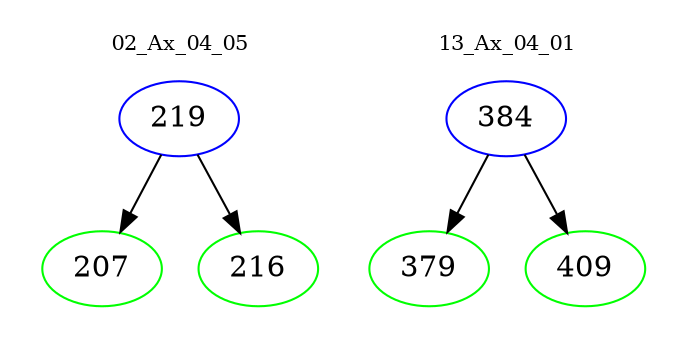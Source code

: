 digraph{
subgraph cluster_0 {
color = white
label = "02_Ax_04_05";
fontsize=10;
T0_219 [label="219", color="blue"]
T0_219 -> T0_207 [color="black"]
T0_207 [label="207", color="green"]
T0_219 -> T0_216 [color="black"]
T0_216 [label="216", color="green"]
}
subgraph cluster_1 {
color = white
label = "13_Ax_04_01";
fontsize=10;
T1_384 [label="384", color="blue"]
T1_384 -> T1_379 [color="black"]
T1_379 [label="379", color="green"]
T1_384 -> T1_409 [color="black"]
T1_409 [label="409", color="green"]
}
}
